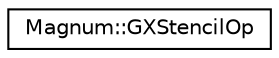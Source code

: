 digraph "圖形化之類別階層"
{
  edge [fontname="Helvetica",fontsize="10",labelfontname="Helvetica",labelfontsize="10"];
  node [fontname="Helvetica",fontsize="10",shape=record];
  rankdir="LR";
  Node1 [label="Magnum::GXStencilOp",height=0.2,width=0.4,color="black", fillcolor="white", style="filled",URL="$class_magnum_1_1_g_x_stencil_op.html"];
}
